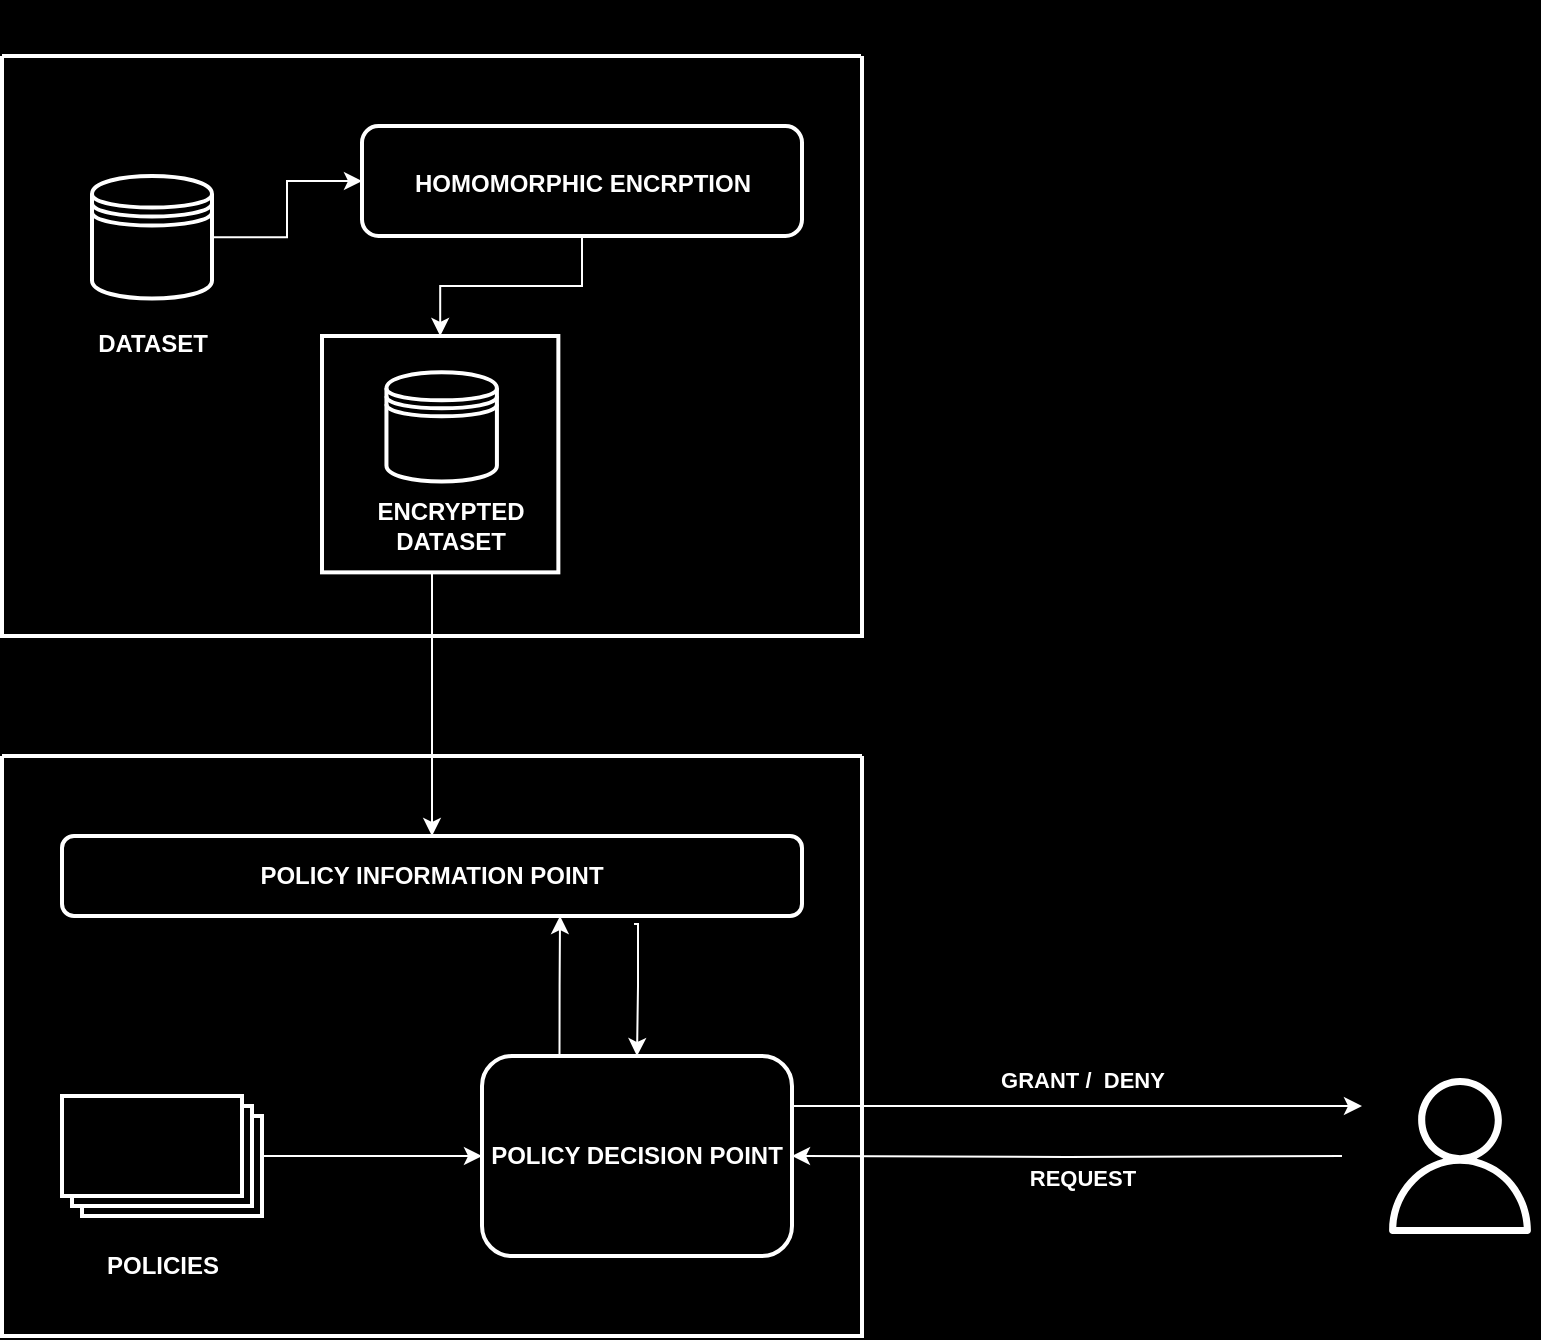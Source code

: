 <mxfile version="22.1.16" type="github">
  <diagram name="Page-1" id="MlF_dzwxMxhkYbkUneEa">
    <mxGraphModel dx="880" dy="443" grid="1" gridSize="10" guides="1" tooltips="1" connect="1" arrows="1" fold="1" page="1" pageScale="1" pageWidth="850" pageHeight="1100" background="#000000" math="0" shadow="0">
      <root>
        <mxCell id="0" />
        <mxCell id="1" parent="0" />
        <mxCell id="712ERAdk77Vl7Lxlt1qB-10" value="" style="swimlane;startSize=0;fillColor=#000000;strokeColor=#FFFFFF;strokeWidth=2;" parent="1" vertex="1">
          <mxGeometry x="130" y="80" width="430" height="290" as="geometry" />
        </mxCell>
        <mxCell id="712ERAdk77Vl7Lxlt1qB-14" value="" style="group" parent="712ERAdk77Vl7Lxlt1qB-10" vertex="1" connectable="0">
          <mxGeometry x="30" y="60" width="90" height="100" as="geometry" />
        </mxCell>
        <mxCell id="712ERAdk77Vl7Lxlt1qB-12" value="" style="shape=datastore;whiteSpace=wrap;html=1;fillColor=#000000;strokeColor=#FFFFFF;strokeWidth=2;" parent="712ERAdk77Vl7Lxlt1qB-14" vertex="1">
          <mxGeometry x="15" width="60" height="61.224" as="geometry" />
        </mxCell>
        <mxCell id="712ERAdk77Vl7Lxlt1qB-13" value="&lt;div&gt;&lt;b&gt;DATASET&lt;/b&gt;&lt;/div&gt;" style="text;html=1;align=center;verticalAlign=middle;resizable=0;points=[];autosize=1;strokeColor=none;fillColor=none;fontColor=#FFFFFF;" parent="712ERAdk77Vl7Lxlt1qB-14" vertex="1">
          <mxGeometry x="5" y="69.388" width="80" height="30" as="geometry" />
        </mxCell>
        <mxCell id="712ERAdk77Vl7Lxlt1qB-18" value="" style="group" parent="712ERAdk77Vl7Lxlt1qB-10" vertex="1" connectable="0">
          <mxGeometry x="180" y="35" width="220" height="55" as="geometry" />
        </mxCell>
        <mxCell id="712ERAdk77Vl7Lxlt1qB-16" value="&lt;font color=&quot;#ffffff&quot;&gt;&lt;b&gt;HOMOMORPHIC ENCRPTION&lt;/b&gt;&lt;br&gt;&lt;/font&gt;" style="text;html=1;align=center;verticalAlign=middle;resizable=0;points=[];autosize=1;strokeColor=none;fillColor=none;" parent="712ERAdk77Vl7Lxlt1qB-18" vertex="1">
          <mxGeometry x="15" y="13.75" width="190" height="30" as="geometry" />
        </mxCell>
        <mxCell id="712ERAdk77Vl7Lxlt1qB-17" value="" style="rounded=1;whiteSpace=wrap;html=1;fillColor=none;strokeColor=#FFFFFF;strokeWidth=2;" parent="712ERAdk77Vl7Lxlt1qB-18" vertex="1">
          <mxGeometry width="220" height="55" as="geometry" />
        </mxCell>
        <mxCell id="712ERAdk77Vl7Lxlt1qB-23" value="" style="group" parent="712ERAdk77Vl7Lxlt1qB-10" vertex="1" connectable="0">
          <mxGeometry x="160" y="140" width="145" height="150" as="geometry" />
        </mxCell>
        <mxCell id="712ERAdk77Vl7Lxlt1qB-19" value="" style="group" parent="712ERAdk77Vl7Lxlt1qB-23" vertex="1" connectable="0">
          <mxGeometry x="18.413" y="18.182" width="126.587" height="131.818" as="geometry" />
        </mxCell>
        <mxCell id="712ERAdk77Vl7Lxlt1qB-20" value="" style="shape=datastore;whiteSpace=wrap;html=1;fillColor=#000000;strokeColor=#FFFFFF;strokeWidth=2;" parent="712ERAdk77Vl7Lxlt1qB-19" vertex="1">
          <mxGeometry x="13.81" width="55.238" height="54.545" as="geometry" />
        </mxCell>
        <mxCell id="712ERAdk77Vl7Lxlt1qB-21" value="&lt;b&gt;ENCRYPTED&lt;/b&gt;&lt;div&gt;&lt;b&gt;DATASET&lt;/b&gt;&lt;/div&gt;" style="text;html=1;align=center;verticalAlign=middle;resizable=0;points=[];autosize=1;strokeColor=none;fillColor=none;fontColor=#FFFFFF;" parent="712ERAdk77Vl7Lxlt1qB-19" vertex="1">
          <mxGeometry x="-4.603" y="57.273" width="100" height="40" as="geometry" />
        </mxCell>
        <mxCell id="712ERAdk77Vl7Lxlt1qB-22" value="" style="whiteSpace=wrap;html=1;aspect=fixed;fillColor=none;strokeColor=#FFFFFF;strokeWidth=2;" parent="712ERAdk77Vl7Lxlt1qB-23" vertex="1">
          <mxGeometry width="118.182" height="118.182" as="geometry" />
        </mxCell>
        <mxCell id="712ERAdk77Vl7Lxlt1qB-25" style="edgeStyle=orthogonalEdgeStyle;rounded=0;orthogonalLoop=1;jettySize=auto;html=1;strokeColor=#FFFFFF;" parent="712ERAdk77Vl7Lxlt1qB-10" source="712ERAdk77Vl7Lxlt1qB-17" target="712ERAdk77Vl7Lxlt1qB-22" edge="1">
          <mxGeometry relative="1" as="geometry" />
        </mxCell>
        <mxCell id="712ERAdk77Vl7Lxlt1qB-26" style="edgeStyle=orthogonalEdgeStyle;rounded=0;orthogonalLoop=1;jettySize=auto;html=1;entryX=0;entryY=0.5;entryDx=0;entryDy=0;strokeColor=#FFFFFF;" parent="712ERAdk77Vl7Lxlt1qB-10" source="712ERAdk77Vl7Lxlt1qB-12" target="712ERAdk77Vl7Lxlt1qB-17" edge="1">
          <mxGeometry relative="1" as="geometry" />
        </mxCell>
        <mxCell id="712ERAdk77Vl7Lxlt1qB-61" style="edgeStyle=orthogonalEdgeStyle;rounded=0;orthogonalLoop=1;jettySize=auto;html=1;entryX=1;entryY=0.5;entryDx=0;entryDy=0;strokeColor=#FFFFFF;" parent="1" target="712ERAdk77Vl7Lxlt1qB-54" edge="1">
          <mxGeometry relative="1" as="geometry">
            <mxPoint x="800" y="630" as="sourcePoint" />
          </mxGeometry>
        </mxCell>
        <mxCell id="WExa6QN-3f2ECs_styrt-1" value="&lt;b&gt;REQUEST&lt;/b&gt;" style="edgeLabel;html=1;align=center;verticalAlign=middle;resizable=0;points=[];absoluteArcSize=0;fillOpacity=100;fontColor=#FFFFFF;labelBackgroundColor=none;" vertex="1" connectable="0" parent="712ERAdk77Vl7Lxlt1qB-61">
          <mxGeometry x="-0.209" relative="1" as="geometry">
            <mxPoint x="-21" y="10" as="offset" />
          </mxGeometry>
        </mxCell>
        <mxCell id="712ERAdk77Vl7Lxlt1qB-35" value="" style="sketch=0;outlineConnect=0;fontColor=#232F3E;gradientColor=none;fillColor=#FFFFFF;strokeColor=#FFFFFF;dashed=0;verticalLabelPosition=bottom;verticalAlign=top;align=center;html=1;fontSize=12;fontStyle=0;aspect=fixed;pointerEvents=1;shape=mxgraph.aws4.user;" parent="1" vertex="1">
          <mxGeometry x="820" y="591" width="78" height="78" as="geometry" />
        </mxCell>
        <mxCell id="712ERAdk77Vl7Lxlt1qB-38" style="edgeStyle=orthogonalEdgeStyle;rounded=0;orthogonalLoop=1;jettySize=auto;html=1;exitX=1;exitY=0;exitDx=0;exitDy=0;" parent="1" source="712ERAdk77Vl7Lxlt1qB-10" target="712ERAdk77Vl7Lxlt1qB-10" edge="1">
          <mxGeometry relative="1" as="geometry" />
        </mxCell>
        <mxCell id="712ERAdk77Vl7Lxlt1qB-40" value="" style="swimlane;startSize=0;fillColor=#000000;strokeColor=#FFFFFF;strokeWidth=2;" parent="1" vertex="1">
          <mxGeometry x="130" y="430" width="430" height="290" as="geometry" />
        </mxCell>
        <mxCell id="712ERAdk77Vl7Lxlt1qB-54" value="&lt;b&gt;&lt;font color=&quot;#ffffff&quot;&gt;POLICY DECISION POINT&lt;/font&gt;&lt;br&gt;&lt;/b&gt;" style="rounded=1;whiteSpace=wrap;html=1;fillColor=none;strokeColor=#FFFFFF;strokeWidth=2;" parent="712ERAdk77Vl7Lxlt1qB-40" vertex="1">
          <mxGeometry x="240" y="150" width="155" height="100" as="geometry" />
        </mxCell>
        <mxCell id="712ERAdk77Vl7Lxlt1qB-60" style="edgeStyle=orthogonalEdgeStyle;rounded=0;orthogonalLoop=1;jettySize=auto;html=1;entryX=0.5;entryY=0;entryDx=0;entryDy=0;exitX=0.773;exitY=1.1;exitDx=0;exitDy=0;exitPerimeter=0;strokeColor=#FFFFFF;" parent="712ERAdk77Vl7Lxlt1qB-40" source="712ERAdk77Vl7Lxlt1qB-55" target="712ERAdk77Vl7Lxlt1qB-54" edge="1">
          <mxGeometry relative="1" as="geometry">
            <Array as="points">
              <mxPoint x="318" y="84" />
              <mxPoint x="318" y="115" />
            </Array>
          </mxGeometry>
        </mxCell>
        <mxCell id="712ERAdk77Vl7Lxlt1qB-55" value="&lt;b&gt;&lt;font color=&quot;#ffffff&quot;&gt;POLICY INFORMATION POINT&lt;/font&gt;&lt;br&gt;&lt;/b&gt;" style="rounded=1;whiteSpace=wrap;html=1;fillColor=none;strokeColor=#FFFFFF;strokeWidth=2;" parent="712ERAdk77Vl7Lxlt1qB-40" vertex="1">
          <mxGeometry x="30" y="40" width="370" height="40" as="geometry" />
        </mxCell>
        <mxCell id="712ERAdk77Vl7Lxlt1qB-28" value="" style="group" parent="712ERAdk77Vl7Lxlt1qB-40" vertex="1" connectable="0">
          <mxGeometry x="30" y="170" width="100" height="110" as="geometry" />
        </mxCell>
        <mxCell id="712ERAdk77Vl7Lxlt1qB-7" value="" style="verticalLabelPosition=bottom;verticalAlign=top;html=1;shape=mxgraph.basic.layered_rect;dx=10;outlineConnect=0;whiteSpace=wrap;fillColor=#000000;strokeWidth=2;strokeColor=#FFFFFF;" parent="712ERAdk77Vl7Lxlt1qB-28" vertex="1">
          <mxGeometry width="100" height="60" as="geometry" />
        </mxCell>
        <mxCell id="712ERAdk77Vl7Lxlt1qB-27" value="&lt;b&gt;&lt;font color=&quot;#ffffff&quot;&gt;POLICIES&lt;/font&gt;&lt;/b&gt;" style="text;html=1;align=center;verticalAlign=middle;resizable=0;points=[];autosize=1;strokeColor=none;fillColor=none;" parent="712ERAdk77Vl7Lxlt1qB-28" vertex="1">
          <mxGeometry x="10" y="70" width="80" height="30" as="geometry" />
        </mxCell>
        <mxCell id="712ERAdk77Vl7Lxlt1qB-58" style="edgeStyle=orthogonalEdgeStyle;rounded=0;orthogonalLoop=1;jettySize=auto;html=1;entryX=0;entryY=0.5;entryDx=0;entryDy=0;strokeColor=#FFFFFF;" parent="712ERAdk77Vl7Lxlt1qB-40" source="712ERAdk77Vl7Lxlt1qB-7" target="712ERAdk77Vl7Lxlt1qB-54" edge="1">
          <mxGeometry relative="1" as="geometry" />
        </mxCell>
        <mxCell id="712ERAdk77Vl7Lxlt1qB-59" style="edgeStyle=orthogonalEdgeStyle;rounded=0;orthogonalLoop=1;jettySize=auto;html=1;exitX=0.25;exitY=0;exitDx=0;exitDy=0;entryX=0.673;entryY=1;entryDx=0;entryDy=0;entryPerimeter=0;strokeColor=#FFFFFF;" parent="712ERAdk77Vl7Lxlt1qB-40" source="712ERAdk77Vl7Lxlt1qB-54" target="712ERAdk77Vl7Lxlt1qB-55" edge="1">
          <mxGeometry relative="1" as="geometry" />
        </mxCell>
        <mxCell id="712ERAdk77Vl7Lxlt1qB-57" style="edgeStyle=orthogonalEdgeStyle;rounded=0;orthogonalLoop=1;jettySize=auto;html=1;exitX=0.5;exitY=1;exitDx=0;exitDy=0;entryX=0.5;entryY=0;entryDx=0;entryDy=0;strokeColor=#FFFFFF;" parent="1" source="712ERAdk77Vl7Lxlt1qB-22" target="712ERAdk77Vl7Lxlt1qB-55" edge="1">
          <mxGeometry relative="1" as="geometry">
            <Array as="points">
              <mxPoint x="345" y="338" />
            </Array>
          </mxGeometry>
        </mxCell>
        <mxCell id="712ERAdk77Vl7Lxlt1qB-62" style="edgeStyle=orthogonalEdgeStyle;rounded=0;orthogonalLoop=1;jettySize=auto;html=1;exitX=1;exitY=0.25;exitDx=0;exitDy=0;strokeColor=#FFFFFF;" parent="1" source="712ERAdk77Vl7Lxlt1qB-54" edge="1">
          <mxGeometry relative="1" as="geometry">
            <mxPoint x="810" y="605" as="targetPoint" />
          </mxGeometry>
        </mxCell>
        <mxCell id="WExa6QN-3f2ECs_styrt-2" value="&lt;div&gt;&lt;b&gt;GRANT /&amp;nbsp; DENY&lt;/b&gt;&lt;/div&gt;" style="edgeLabel;html=1;align=center;verticalAlign=middle;resizable=0;points=[];labelBackgroundColor=none;fontColor=#FFFFFF;" vertex="1" connectable="0" parent="712ERAdk77Vl7Lxlt1qB-62">
          <mxGeometry x="0.075" y="4" relative="1" as="geometry">
            <mxPoint x="-8" y="-10" as="offset" />
          </mxGeometry>
        </mxCell>
      </root>
    </mxGraphModel>
  </diagram>
</mxfile>
